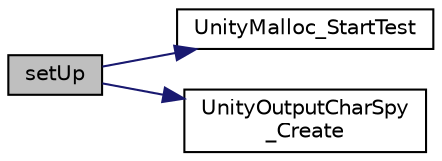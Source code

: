 digraph "setUp"
{
 // LATEX_PDF_SIZE
  edge [fontname="Helvetica",fontsize="10",labelfontname="Helvetica",labelfontsize="10"];
  node [fontname="Helvetica",fontsize="10",shape=record];
  rankdir="LR";
  Node1 [label="setUp",height=0.2,width=0.4,color="black", fillcolor="grey75", style="filled", fontcolor="black",tooltip=" "];
  Node1 -> Node2 [color="midnightblue",fontsize="10",style="solid",fontname="Helvetica"];
  Node2 [label="UnityMalloc_StartTest",height=0.2,width=0.4,color="black", fillcolor="white", style="filled",URL="$d4/d3a/a00101.html#ad5bf2e255600eb6aef54f95c9a838628",tooltip=" "];
  Node1 -> Node3 [color="midnightblue",fontsize="10",style="solid",fontname="Helvetica"];
  Node3 [label="UnityOutputCharSpy\l_Create",height=0.2,width=0.4,color="black", fillcolor="white", style="filled",URL="$d3/d00/a00113.html#a85e56ca3f8f83e96e1e2bbfbb4a15a2f",tooltip=" "];
}
